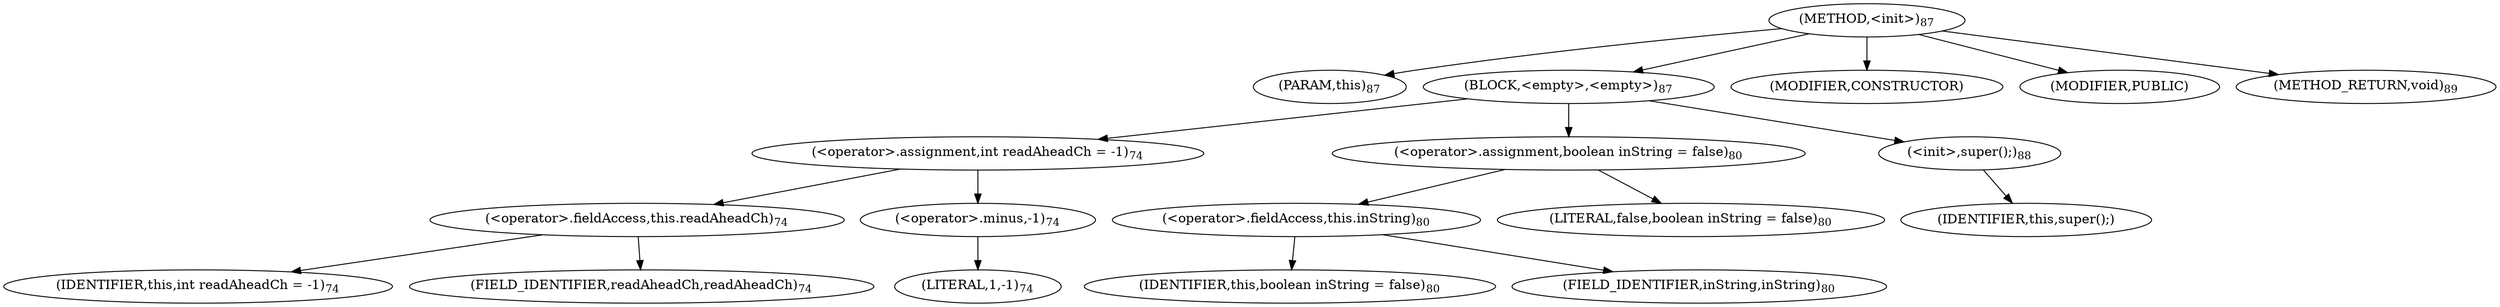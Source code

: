 digraph "&lt;init&gt;" {  
"19" [label = <(METHOD,&lt;init&gt;)<SUB>87</SUB>> ]
"4" [label = <(PARAM,this)<SUB>87</SUB>> ]
"20" [label = <(BLOCK,&lt;empty&gt;,&lt;empty&gt;)<SUB>87</SUB>> ]
"21" [label = <(&lt;operator&gt;.assignment,int readAheadCh = -1)<SUB>74</SUB>> ]
"22" [label = <(&lt;operator&gt;.fieldAccess,this.readAheadCh)<SUB>74</SUB>> ]
"23" [label = <(IDENTIFIER,this,int readAheadCh = -1)<SUB>74</SUB>> ]
"24" [label = <(FIELD_IDENTIFIER,readAheadCh,readAheadCh)<SUB>74</SUB>> ]
"25" [label = <(&lt;operator&gt;.minus,-1)<SUB>74</SUB>> ]
"26" [label = <(LITERAL,1,-1)<SUB>74</SUB>> ]
"27" [label = <(&lt;operator&gt;.assignment,boolean inString = false)<SUB>80</SUB>> ]
"28" [label = <(&lt;operator&gt;.fieldAccess,this.inString)<SUB>80</SUB>> ]
"29" [label = <(IDENTIFIER,this,boolean inString = false)<SUB>80</SUB>> ]
"30" [label = <(FIELD_IDENTIFIER,inString,inString)<SUB>80</SUB>> ]
"31" [label = <(LITERAL,false,boolean inString = false)<SUB>80</SUB>> ]
"32" [label = <(&lt;init&gt;,super();)<SUB>88</SUB>> ]
"3" [label = <(IDENTIFIER,this,super();)> ]
"33" [label = <(MODIFIER,CONSTRUCTOR)> ]
"34" [label = <(MODIFIER,PUBLIC)> ]
"35" [label = <(METHOD_RETURN,void)<SUB>89</SUB>> ]
  "19" -> "4" 
  "19" -> "20" 
  "19" -> "33" 
  "19" -> "34" 
  "19" -> "35" 
  "20" -> "21" 
  "20" -> "27" 
  "20" -> "32" 
  "21" -> "22" 
  "21" -> "25" 
  "22" -> "23" 
  "22" -> "24" 
  "25" -> "26" 
  "27" -> "28" 
  "27" -> "31" 
  "28" -> "29" 
  "28" -> "30" 
  "32" -> "3" 
}
